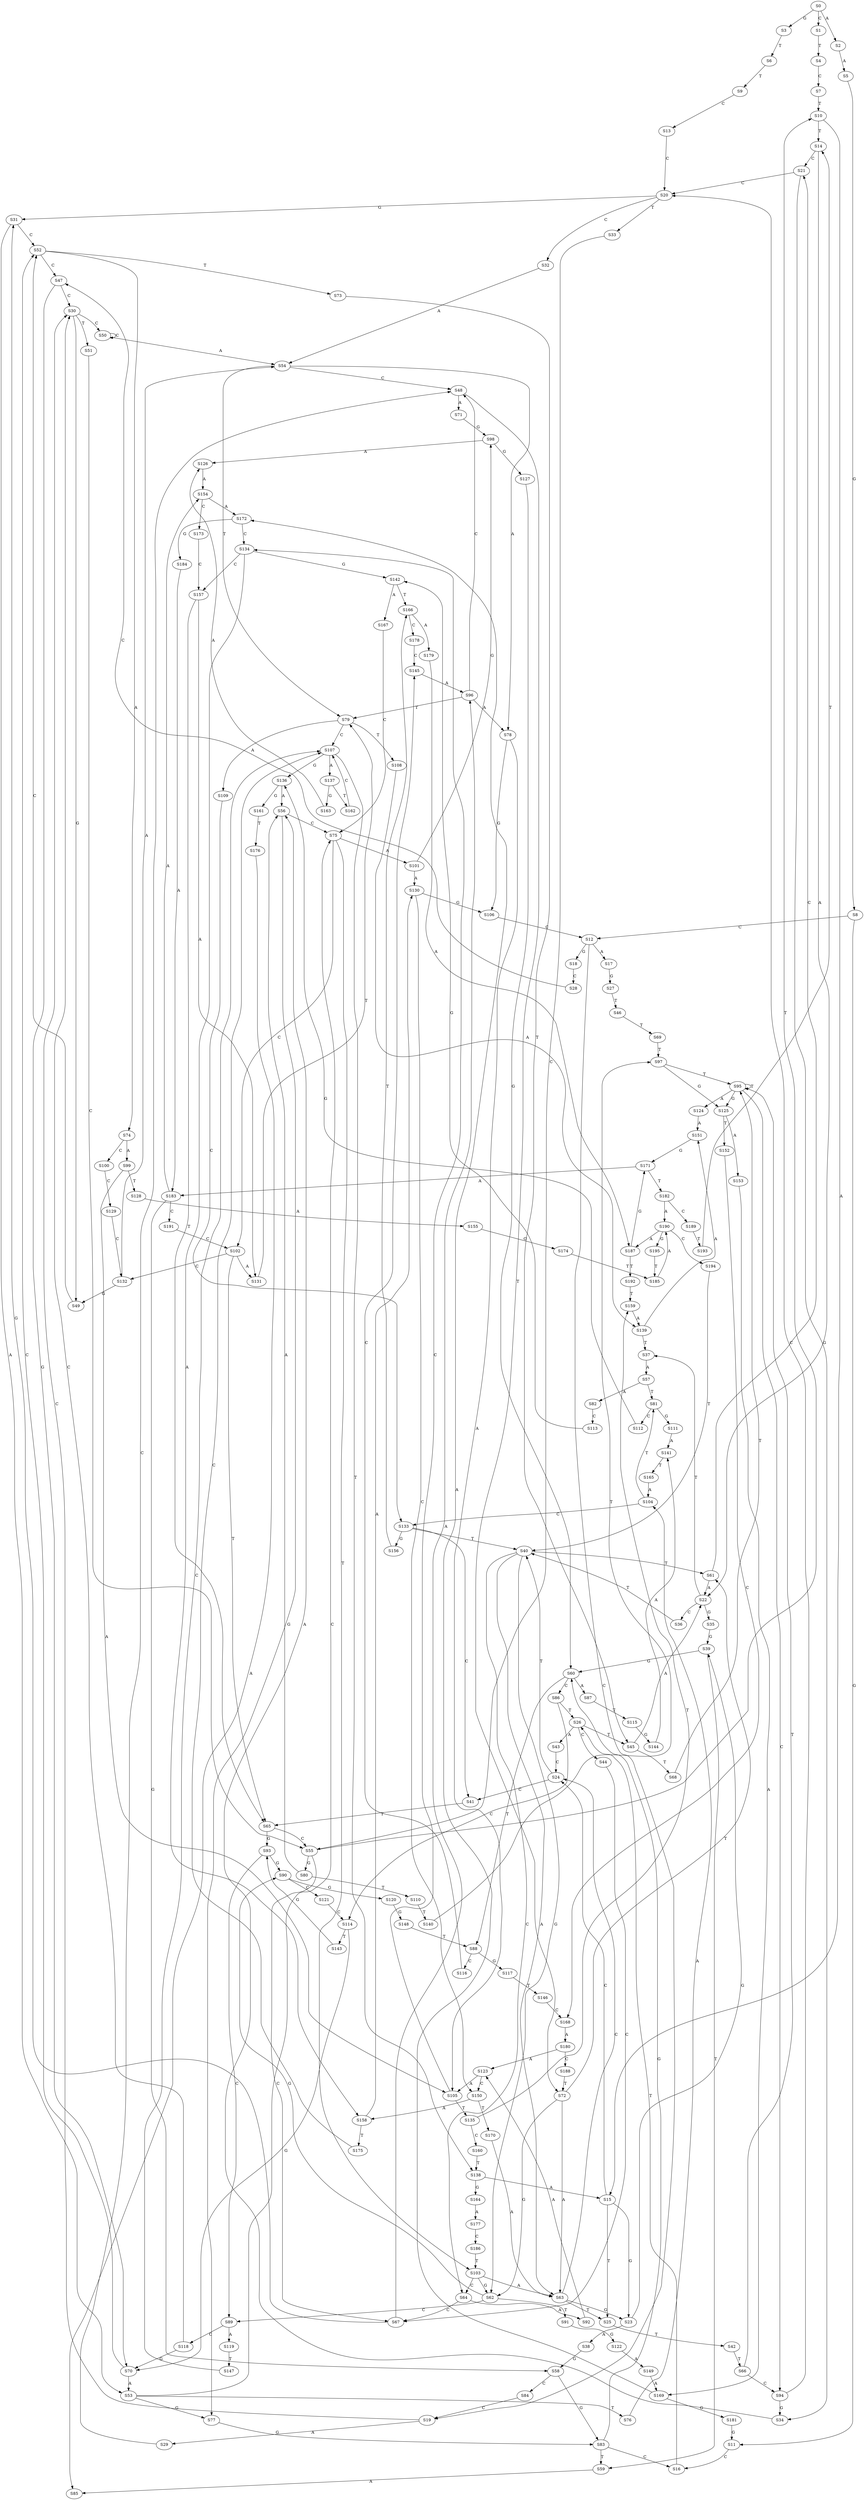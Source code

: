 strict digraph  {
	S0 -> S1 [ label = C ];
	S0 -> S2 [ label = A ];
	S0 -> S3 [ label = G ];
	S1 -> S4 [ label = T ];
	S2 -> S5 [ label = A ];
	S3 -> S6 [ label = T ];
	S4 -> S7 [ label = C ];
	S5 -> S8 [ label = G ];
	S6 -> S9 [ label = T ];
	S7 -> S10 [ label = T ];
	S8 -> S11 [ label = G ];
	S8 -> S12 [ label = C ];
	S9 -> S13 [ label = C ];
	S10 -> S14 [ label = T ];
	S10 -> S15 [ label = A ];
	S11 -> S16 [ label = C ];
	S12 -> S17 [ label = A ];
	S12 -> S18 [ label = G ];
	S12 -> S19 [ label = C ];
	S13 -> S20 [ label = C ];
	S14 -> S21 [ label = C ];
	S14 -> S22 [ label = A ];
	S15 -> S23 [ label = G ];
	S15 -> S24 [ label = C ];
	S15 -> S25 [ label = T ];
	S16 -> S26 [ label = T ];
	S17 -> S27 [ label = G ];
	S18 -> S28 [ label = C ];
	S19 -> S29 [ label = A ];
	S19 -> S30 [ label = C ];
	S20 -> S31 [ label = G ];
	S20 -> S32 [ label = C ];
	S20 -> S33 [ label = T ];
	S21 -> S34 [ label = G ];
	S21 -> S20 [ label = C ];
	S22 -> S35 [ label = G ];
	S22 -> S36 [ label = C ];
	S22 -> S37 [ label = T ];
	S23 -> S38 [ label = A ];
	S23 -> S39 [ label = G ];
	S24 -> S40 [ label = T ];
	S24 -> S41 [ label = C ];
	S25 -> S42 [ label = T ];
	S26 -> S43 [ label = A ];
	S26 -> S44 [ label = C ];
	S26 -> S45 [ label = T ];
	S27 -> S46 [ label = T ];
	S28 -> S47 [ label = C ];
	S29 -> S48 [ label = C ];
	S30 -> S49 [ label = G ];
	S30 -> S50 [ label = C ];
	S30 -> S51 [ label = T ];
	S31 -> S52 [ label = C ];
	S31 -> S53 [ label = A ];
	S32 -> S54 [ label = A ];
	S33 -> S55 [ label = C ];
	S34 -> S56 [ label = A ];
	S35 -> S39 [ label = G ];
	S36 -> S40 [ label = T ];
	S37 -> S57 [ label = A ];
	S38 -> S58 [ label = G ];
	S39 -> S59 [ label = T ];
	S39 -> S60 [ label = G ];
	S40 -> S61 [ label = T ];
	S40 -> S62 [ label = G ];
	S40 -> S63 [ label = A ];
	S40 -> S64 [ label = C ];
	S41 -> S65 [ label = T ];
	S42 -> S66 [ label = T ];
	S43 -> S24 [ label = C ];
	S44 -> S67 [ label = C ];
	S45 -> S22 [ label = A ];
	S45 -> S68 [ label = T ];
	S46 -> S69 [ label = T ];
	S47 -> S70 [ label = G ];
	S47 -> S30 [ label = C ];
	S48 -> S71 [ label = A ];
	S48 -> S72 [ label = T ];
	S49 -> S52 [ label = C ];
	S50 -> S54 [ label = A ];
	S50 -> S50 [ label = C ];
	S51 -> S55 [ label = C ];
	S52 -> S73 [ label = T ];
	S52 -> S47 [ label = C ];
	S52 -> S74 [ label = A ];
	S53 -> S75 [ label = C ];
	S53 -> S76 [ label = T ];
	S53 -> S77 [ label = G ];
	S54 -> S48 [ label = C ];
	S54 -> S78 [ label = A ];
	S54 -> S79 [ label = T ];
	S55 -> S67 [ label = C ];
	S55 -> S80 [ label = G ];
	S55 -> S10 [ label = T ];
	S56 -> S75 [ label = C ];
	S56 -> S77 [ label = G ];
	S57 -> S81 [ label = T ];
	S57 -> S82 [ label = A ];
	S58 -> S83 [ label = G ];
	S58 -> S84 [ label = C ];
	S59 -> S85 [ label = A ];
	S60 -> S86 [ label = C ];
	S60 -> S87 [ label = A ];
	S60 -> S88 [ label = T ];
	S61 -> S21 [ label = C ];
	S61 -> S22 [ label = A ];
	S62 -> S89 [ label = C ];
	S62 -> S90 [ label = G ];
	S62 -> S91 [ label = T ];
	S63 -> S24 [ label = C ];
	S63 -> S25 [ label = T ];
	S63 -> S23 [ label = G ];
	S64 -> S67 [ label = C ];
	S64 -> S92 [ label = A ];
	S65 -> S93 [ label = G ];
	S65 -> S55 [ label = C ];
	S66 -> S94 [ label = C ];
	S66 -> S95 [ label = T ];
	S67 -> S96 [ label = A ];
	S67 -> S31 [ label = G ];
	S68 -> S95 [ label = T ];
	S69 -> S97 [ label = T ];
	S70 -> S52 [ label = C ];
	S70 -> S53 [ label = A ];
	S71 -> S98 [ label = G ];
	S72 -> S62 [ label = G ];
	S72 -> S61 [ label = T ];
	S72 -> S63 [ label = A ];
	S73 -> S45 [ label = T ];
	S74 -> S99 [ label = A ];
	S74 -> S100 [ label = C ];
	S75 -> S101 [ label = A ];
	S75 -> S102 [ label = C ];
	S75 -> S103 [ label = T ];
	S76 -> S104 [ label = A ];
	S77 -> S83 [ label = G ];
	S78 -> S105 [ label = A ];
	S78 -> S106 [ label = G ];
	S79 -> S107 [ label = C ];
	S79 -> S108 [ label = T ];
	S79 -> S109 [ label = A ];
	S80 -> S110 [ label = T ];
	S80 -> S56 [ label = A ];
	S81 -> S111 [ label = G ];
	S81 -> S112 [ label = C ];
	S82 -> S113 [ label = C ];
	S83 -> S60 [ label = G ];
	S83 -> S16 [ label = C ];
	S83 -> S59 [ label = T ];
	S84 -> S19 [ label = C ];
	S86 -> S26 [ label = T ];
	S86 -> S114 [ label = C ];
	S87 -> S115 [ label = T ];
	S88 -> S116 [ label = C ];
	S88 -> S117 [ label = G ];
	S89 -> S118 [ label = C ];
	S89 -> S119 [ label = A ];
	S90 -> S120 [ label = G ];
	S90 -> S121 [ label = C ];
	S91 -> S122 [ label = G ];
	S92 -> S123 [ label = A ];
	S93 -> S89 [ label = C ];
	S93 -> S90 [ label = G ];
	S94 -> S20 [ label = C ];
	S94 -> S34 [ label = G ];
	S95 -> S124 [ label = A ];
	S95 -> S95 [ label = T ];
	S95 -> S94 [ label = C ];
	S95 -> S125 [ label = G ];
	S96 -> S48 [ label = C ];
	S96 -> S78 [ label = A ];
	S96 -> S79 [ label = T ];
	S97 -> S95 [ label = T ];
	S97 -> S125 [ label = G ];
	S98 -> S126 [ label = A ];
	S98 -> S127 [ label = G ];
	S99 -> S128 [ label = T ];
	S99 -> S105 [ label = A ];
	S100 -> S129 [ label = C ];
	S101 -> S98 [ label = G ];
	S101 -> S130 [ label = A ];
	S102 -> S131 [ label = A ];
	S102 -> S65 [ label = T ];
	S102 -> S132 [ label = C ];
	S103 -> S63 [ label = A ];
	S103 -> S64 [ label = C ];
	S103 -> S62 [ label = G ];
	S104 -> S133 [ label = C ];
	S104 -> S81 [ label = T ];
	S105 -> S134 [ label = C ];
	S105 -> S135 [ label = T ];
	S106 -> S12 [ label = C ];
	S107 -> S136 [ label = G ];
	S107 -> S137 [ label = A ];
	S107 -> S138 [ label = T ];
	S108 -> S139 [ label = A ];
	S109 -> S133 [ label = C ];
	S110 -> S140 [ label = T ];
	S111 -> S141 [ label = A ];
	S112 -> S136 [ label = G ];
	S113 -> S142 [ label = G ];
	S114 -> S70 [ label = G ];
	S114 -> S143 [ label = T ];
	S115 -> S144 [ label = G ];
	S116 -> S145 [ label = C ];
	S117 -> S146 [ label = T ];
	S118 -> S70 [ label = G ];
	S118 -> S30 [ label = C ];
	S119 -> S147 [ label = T ];
	S120 -> S148 [ label = G ];
	S121 -> S114 [ label = C ];
	S122 -> S149 [ label = A ];
	S123 -> S150 [ label = C ];
	S123 -> S105 [ label = A ];
	S124 -> S151 [ label = A ];
	S125 -> S152 [ label = T ];
	S125 -> S153 [ label = A ];
	S126 -> S154 [ label = A ];
	S127 -> S60 [ label = G ];
	S128 -> S155 [ label = A ];
	S129 -> S132 [ label = C ];
	S130 -> S106 [ label = G ];
	S130 -> S150 [ label = C ];
	S131 -> S79 [ label = T ];
	S132 -> S49 [ label = G ];
	S132 -> S54 [ label = A ];
	S133 -> S156 [ label = G ];
	S133 -> S41 [ label = C ];
	S133 -> S40 [ label = T ];
	S134 -> S157 [ label = C ];
	S134 -> S142 [ label = G ];
	S134 -> S158 [ label = A ];
	S135 -> S159 [ label = T ];
	S135 -> S160 [ label = C ];
	S136 -> S56 [ label = A ];
	S136 -> S161 [ label = G ];
	S137 -> S162 [ label = T ];
	S137 -> S163 [ label = G ];
	S138 -> S164 [ label = G ];
	S138 -> S15 [ label = A ];
	S139 -> S151 [ label = A ];
	S139 -> S37 [ label = T ];
	S140 -> S97 [ label = T ];
	S141 -> S165 [ label = T ];
	S142 -> S166 [ label = T ];
	S142 -> S167 [ label = A ];
	S143 -> S93 [ label = G ];
	S144 -> S141 [ label = A ];
	S145 -> S96 [ label = A ];
	S146 -> S168 [ label = C ];
	S147 -> S107 [ label = C ];
	S148 -> S88 [ label = T ];
	S149 -> S169 [ label = A ];
	S150 -> S170 [ label = T ];
	S150 -> S158 [ label = A ];
	S151 -> S171 [ label = G ];
	S152 -> S168 [ label = C ];
	S153 -> S169 [ label = A ];
	S154 -> S172 [ label = A ];
	S154 -> S173 [ label = C ];
	S155 -> S174 [ label = G ];
	S156 -> S166 [ label = T ];
	S157 -> S65 [ label = T ];
	S157 -> S131 [ label = A ];
	S158 -> S130 [ label = A ];
	S158 -> S175 [ label = T ];
	S159 -> S139 [ label = A ];
	S160 -> S138 [ label = T ];
	S161 -> S176 [ label = T ];
	S162 -> S107 [ label = C ];
	S163 -> S126 [ label = A ];
	S164 -> S177 [ label = A ];
	S165 -> S104 [ label = A ];
	S166 -> S178 [ label = C ];
	S166 -> S179 [ label = A ];
	S167 -> S75 [ label = C ];
	S168 -> S180 [ label = A ];
	S169 -> S181 [ label = G ];
	S169 -> S172 [ label = A ];
	S170 -> S63 [ label = A ];
	S171 -> S182 [ label = T ];
	S171 -> S183 [ label = A ];
	S172 -> S134 [ label = C ];
	S172 -> S184 [ label = G ];
	S173 -> S157 [ label = C ];
	S174 -> S185 [ label = T ];
	S175 -> S107 [ label = C ];
	S176 -> S85 [ label = A ];
	S177 -> S186 [ label = C ];
	S178 -> S145 [ label = C ];
	S179 -> S187 [ label = A ];
	S180 -> S188 [ label = C ];
	S180 -> S123 [ label = A ];
	S181 -> S11 [ label = G ];
	S182 -> S189 [ label = C ];
	S182 -> S190 [ label = A ];
	S183 -> S191 [ label = C ];
	S183 -> S154 [ label = A ];
	S183 -> S58 [ label = G ];
	S184 -> S183 [ label = A ];
	S185 -> S190 [ label = A ];
	S186 -> S103 [ label = T ];
	S187 -> S192 [ label = T ];
	S187 -> S171 [ label = G ];
	S188 -> S72 [ label = T ];
	S189 -> S193 [ label = T ];
	S190 -> S194 [ label = C ];
	S190 -> S187 [ label = A ];
	S190 -> S195 [ label = G ];
	S191 -> S102 [ label = C ];
	S192 -> S159 [ label = T ];
	S193 -> S14 [ label = T ];
	S194 -> S40 [ label = T ];
	S195 -> S185 [ label = T ];
}
